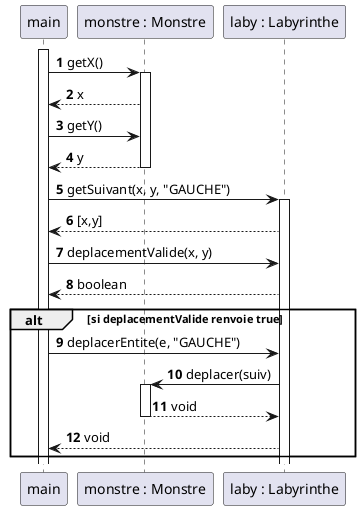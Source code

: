 @startuml

autonumber

participant "main" as m
participant "monstre : Monstre" as monstre
participant "laby : Labyrinthe" as l

activate m

m -> monstre : getX()
activate monstre
m <-- monstre : x

m -> monstre : getY()
m <-- monstre : y
deactivate monstre

m -> l : getSuivant(x, y, "GAUCHE")
activate l
m <-- l : [x,y]
m -> l : deplacementValide(x, y)
m <-- l : boolean

alt si deplacementValide renvoie true

m -> l : deplacerEntite(e, "GAUCHE")

l -> monstre : deplacer(suiv)
activate monstre

l <-- monstre : void
deactivate monstre

m <-- l : void
end



@enduml